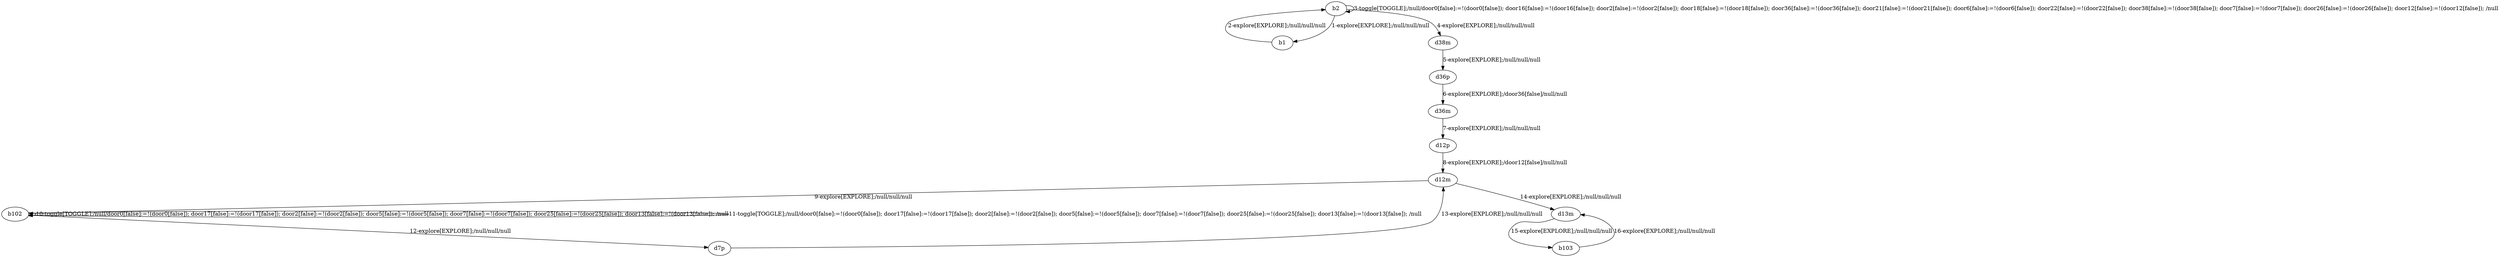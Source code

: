 # Total number of goals covered by this test: 1
# d13m --> b103

digraph g {
"b2" -> "b1" [label = "1-explore[EXPLORE];/null/null/null"];
"b1" -> "b2" [label = "2-explore[EXPLORE];/null/null/null"];
"b2" -> "b2" [label = "3-toggle[TOGGLE];/null/door0[false]:=!(door0[false]); door16[false]:=!(door16[false]); door2[false]:=!(door2[false]); door18[false]:=!(door18[false]); door36[false]:=!(door36[false]); door21[false]:=!(door21[false]); door6[false]:=!(door6[false]); door22[false]:=!(door22[false]); door38[false]:=!(door38[false]); door7[false]:=!(door7[false]); door26[false]:=!(door26[false]); door12[false]:=!(door12[false]); /null"];
"b2" -> "d38m" [label = "4-explore[EXPLORE];/null/null/null"];
"d38m" -> "d36p" [label = "5-explore[EXPLORE];/null/null/null"];
"d36p" -> "d36m" [label = "6-explore[EXPLORE];/door36[false]/null/null"];
"d36m" -> "d12p" [label = "7-explore[EXPLORE];/null/null/null"];
"d12p" -> "d12m" [label = "8-explore[EXPLORE];/door12[false]/null/null"];
"d12m" -> "b102" [label = "9-explore[EXPLORE];/null/null/null"];
"b102" -> "b102" [label = "10-toggle[TOGGLE];/null/door0[false]:=!(door0[false]); door17[false]:=!(door17[false]); door2[false]:=!(door2[false]); door5[false]:=!(door5[false]); door7[false]:=!(door7[false]); door25[false]:=!(door25[false]); door13[false]:=!(door13[false]); /null"];
"b102" -> "b102" [label = "11-toggle[TOGGLE];/null/door0[false]:=!(door0[false]); door17[false]:=!(door17[false]); door2[false]:=!(door2[false]); door5[false]:=!(door5[false]); door7[false]:=!(door7[false]); door25[false]:=!(door25[false]); door13[false]:=!(door13[false]); /null"];
"b102" -> "d7p" [label = "12-explore[EXPLORE];/null/null/null"];
"d7p" -> "d12m" [label = "13-explore[EXPLORE];/null/null/null"];
"d12m" -> "d13m" [label = "14-explore[EXPLORE];/null/null/null"];
"d13m" -> "b103" [label = "15-explore[EXPLORE];/null/null/null"];
"b103" -> "d13m" [label = "16-explore[EXPLORE];/null/null/null"];
}